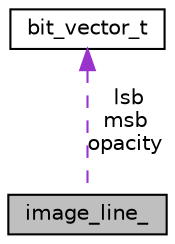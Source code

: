 digraph "image_line_"
{
  edge [fontname="Helvetica",fontsize="10",labelfontname="Helvetica",labelfontsize="10"];
  node [fontname="Helvetica",fontsize="10",shape=record];
  Node1 [label="image_line_",height=0.2,width=0.4,color="black", fillcolor="grey75", style="filled", fontcolor="black"];
  Node2 -> Node1 [dir="back",color="darkorchid3",fontsize="10",style="dashed",label=" lsb\nmsb\nopacity" ,fontname="Helvetica"];
  Node2 [label="bit_vector_t",height=0.2,width=0.4,color="black", fillcolor="white", style="filled",URL="$structbit__vector__t.html",tooltip="Type to represent image lines. "];
}
